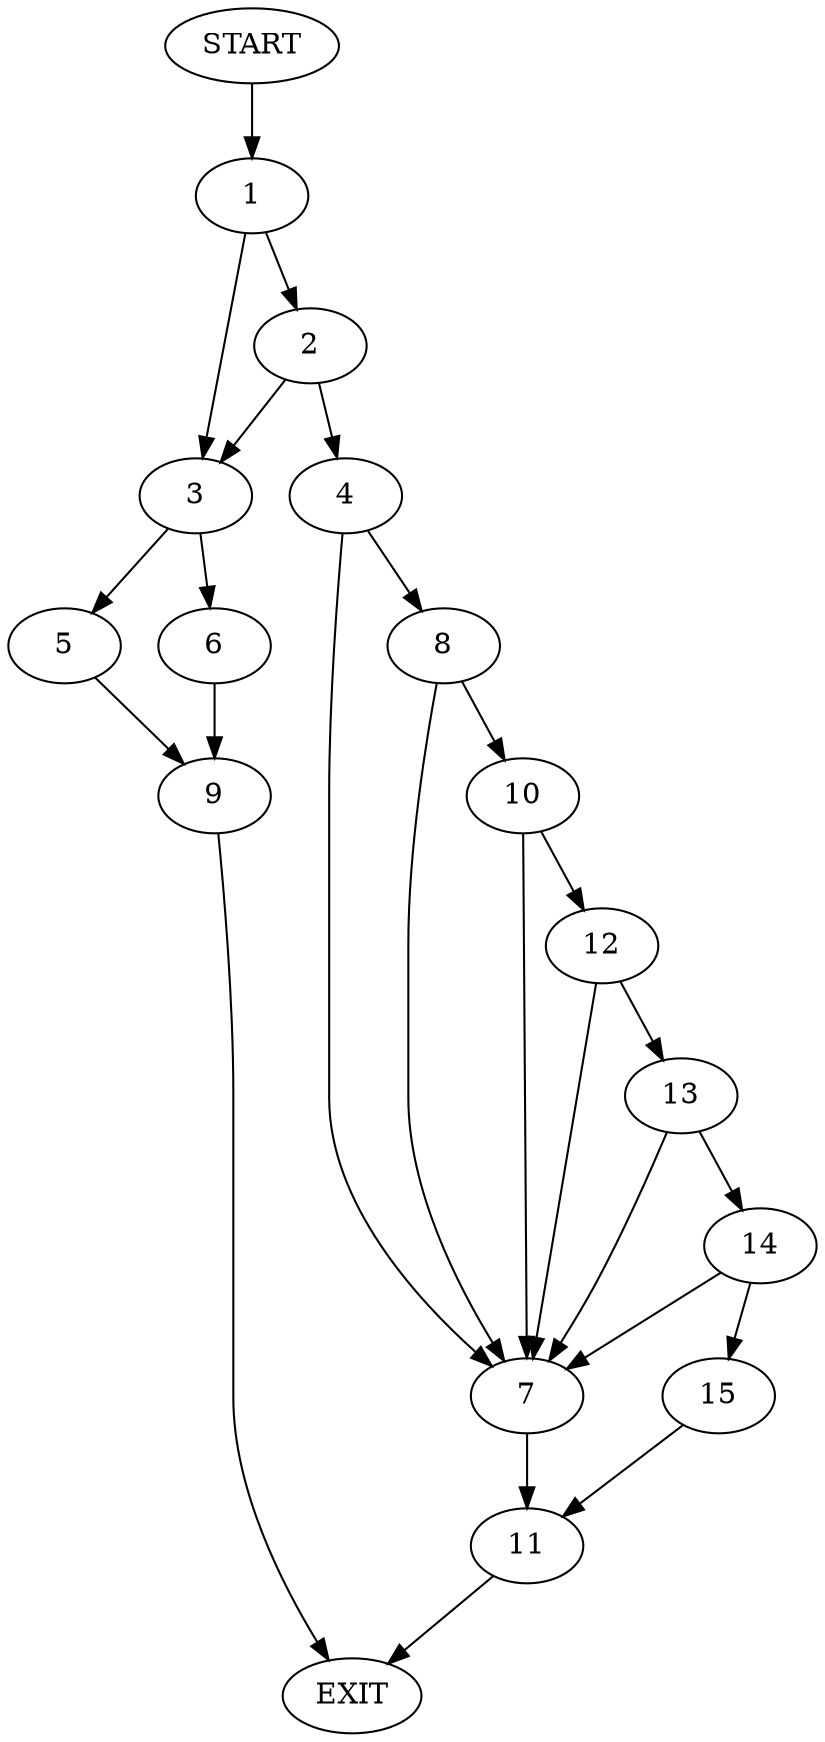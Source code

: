 digraph {
0 [label="START"]
16 [label="EXIT"]
0 -> 1
1 -> 2
1 -> 3
2 -> 3
2 -> 4
3 -> 5
3 -> 6
4 -> 7
4 -> 8
5 -> 9
6 -> 9
9 -> 16
8 -> 7
8 -> 10
7 -> 11
10 -> 7
10 -> 12
12 -> 7
12 -> 13
13 -> 7
13 -> 14
14 -> 15
14 -> 7
15 -> 11
11 -> 16
}
